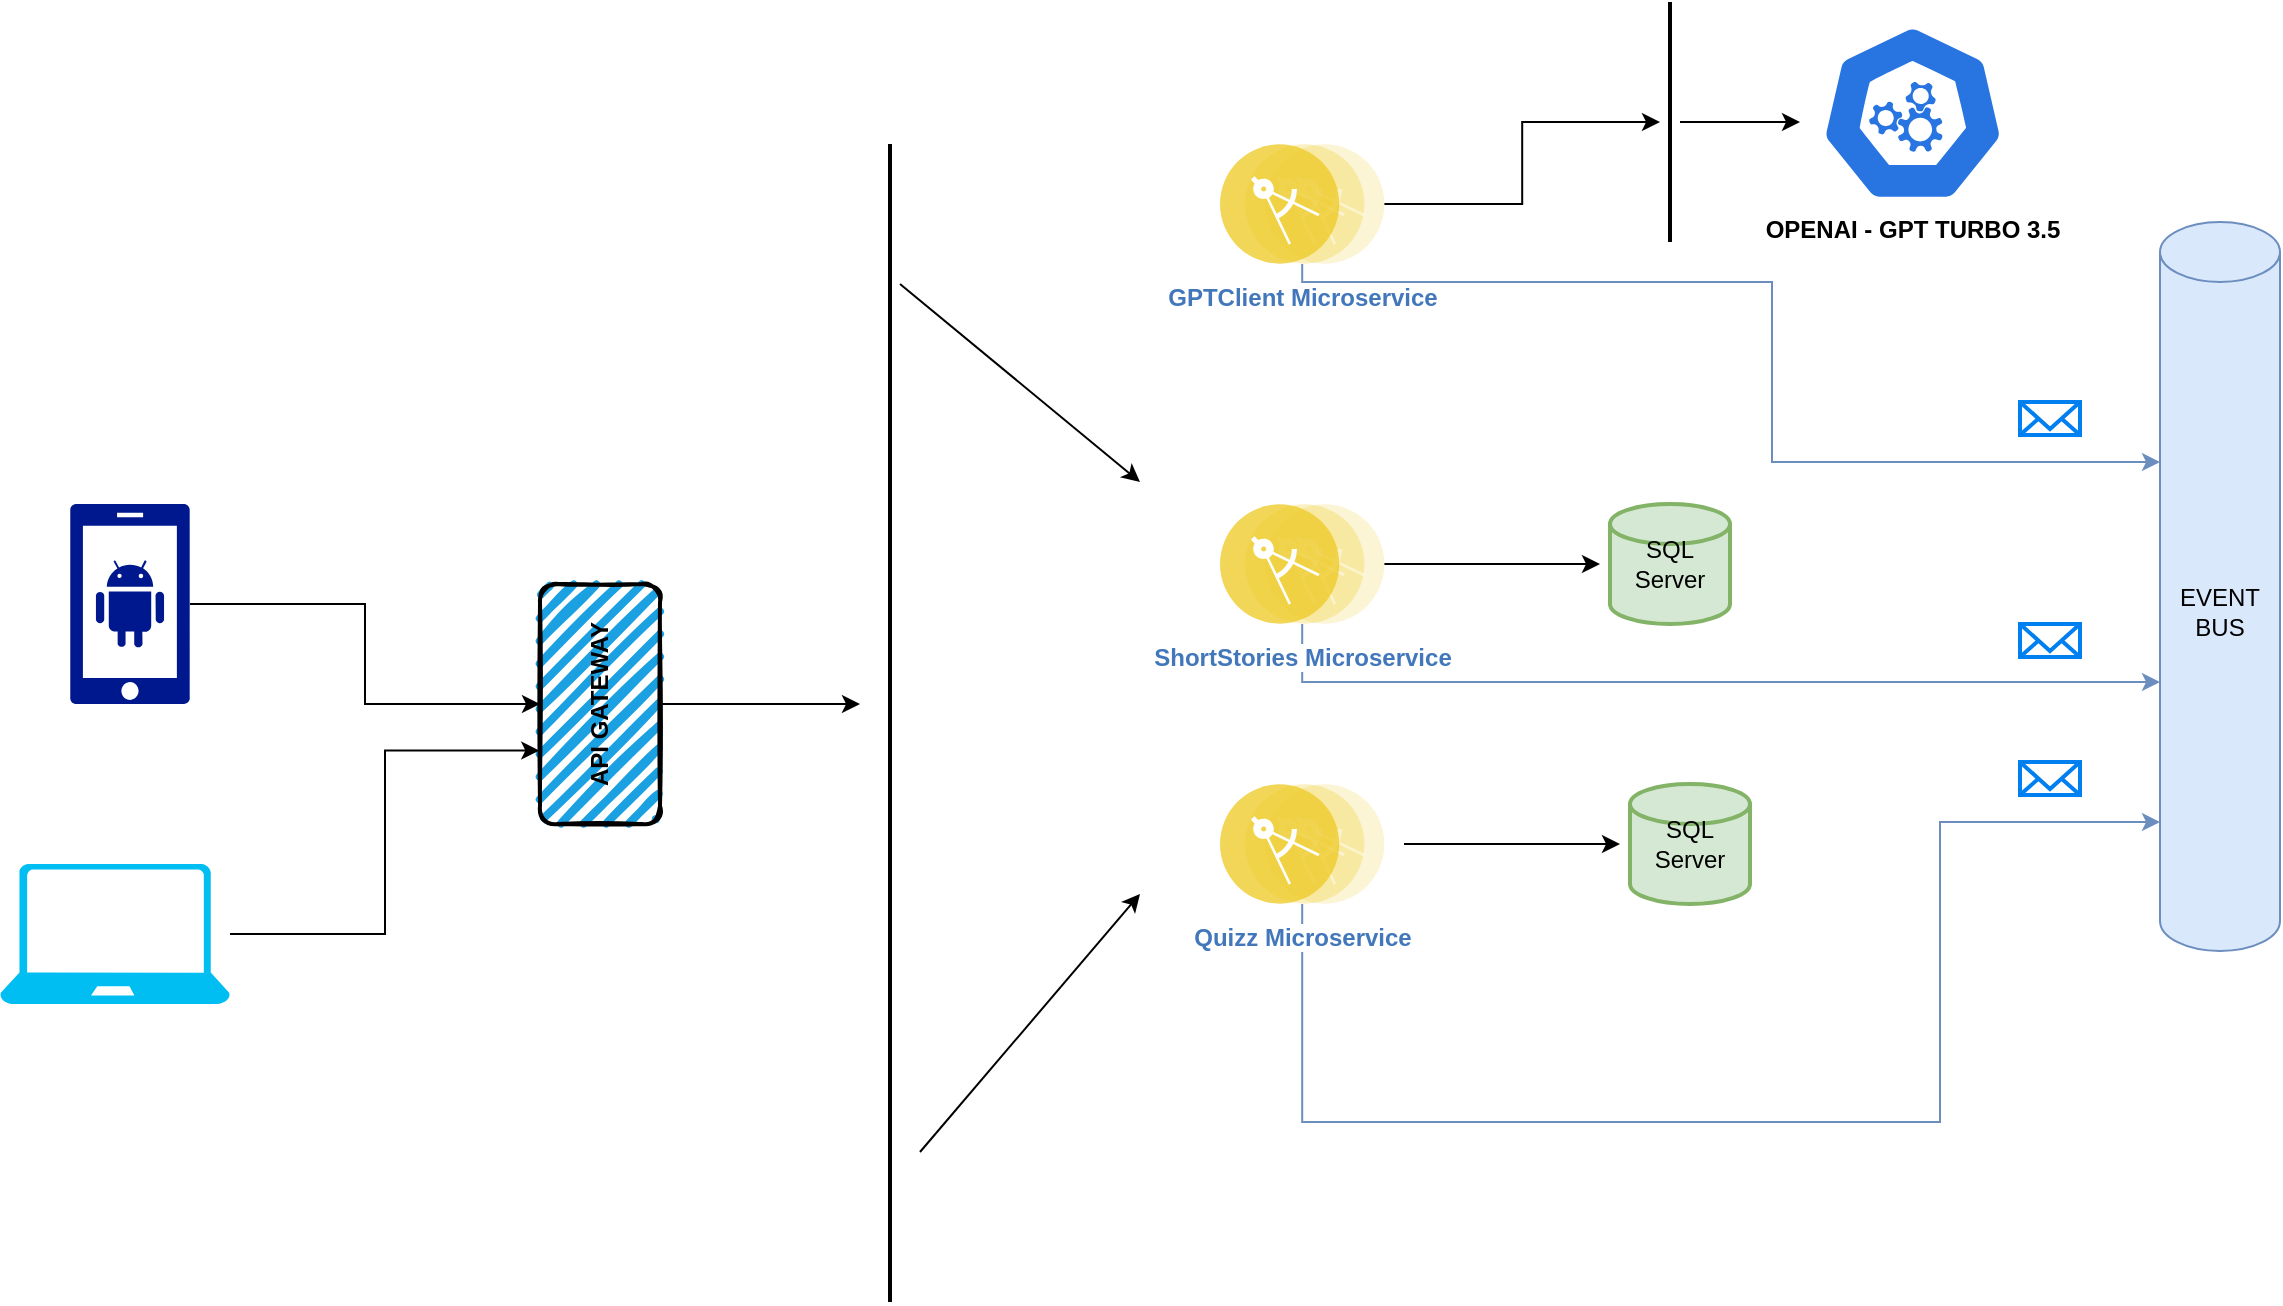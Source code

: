 <mxfile version="24.7.7">
  <diagram name="Page-1" id="1e_sIHDldgGrLZsa9ddf">
    <mxGraphModel dx="2901" dy="1132" grid="1" gridSize="10" guides="1" tooltips="1" connect="1" arrows="1" fold="1" page="1" pageScale="1" pageWidth="827" pageHeight="1169" math="0" shadow="0">
      <root>
        <mxCell id="0" />
        <mxCell id="1" parent="0" />
        <mxCell id="thsxG96nCmR16j5LAebl-1" style="edgeStyle=orthogonalEdgeStyle;rounded=0;orthogonalLoop=1;jettySize=auto;html=1;" edge="1" parent="1" source="2zjAChWFWSjOV7laMsus-3">
          <mxGeometry relative="1" as="geometry">
            <mxPoint x="60" y="361" as="targetPoint" />
          </mxGeometry>
        </mxCell>
        <mxCell id="2zjAChWFWSjOV7laMsus-3" value="&lt;b&gt;API GATEWAY&lt;/b&gt;" style="rounded=1;whiteSpace=wrap;html=1;strokeWidth=2;fillWeight=4;hachureGap=8;hachureAngle=45;fillColor=#1ba1e2;sketch=1;rotation=-90;" parent="1" vertex="1">
          <mxGeometry x="-130" y="331" width="120" height="60" as="geometry" />
        </mxCell>
        <mxCell id="2zjAChWFWSjOV7laMsus-23" style="edgeStyle=orthogonalEdgeStyle;rounded=0;orthogonalLoop=1;jettySize=auto;html=1;" parent="1" source="2zjAChWFWSjOV7laMsus-4" target="2zjAChWFWSjOV7laMsus-21" edge="1">
          <mxGeometry relative="1" as="geometry">
            <mxPoint x="450" y="111" as="targetPoint" />
          </mxGeometry>
        </mxCell>
        <mxCell id="2zjAChWFWSjOV7laMsus-41" style="edgeStyle=orthogonalEdgeStyle;rounded=0;orthogonalLoop=1;jettySize=auto;html=1;fillColor=#dae8fc;strokeColor=#6c8ebf;" parent="1" source="2zjAChWFWSjOV7laMsus-4" target="2zjAChWFWSjOV7laMsus-35" edge="1">
          <mxGeometry relative="1" as="geometry">
            <Array as="points">
              <mxPoint x="281" y="150" />
              <mxPoint x="516" y="150" />
              <mxPoint x="516" y="240" />
            </Array>
          </mxGeometry>
        </mxCell>
        <mxCell id="2zjAChWFWSjOV7laMsus-4" value="&lt;b&gt;GPTClient Microservice&lt;/b&gt;" style="image;aspect=fixed;perimeter=ellipsePerimeter;html=1;align=center;shadow=0;dashed=0;fontColor=#4277BB;labelBackgroundColor=default;fontSize=12;spacingTop=3;image=img/lib/ibm/applications/microservice.svg;" parent="1" vertex="1">
          <mxGeometry x="240" y="81" width="82.2" height="60" as="geometry" />
        </mxCell>
        <mxCell id="2zjAChWFWSjOV7laMsus-29" style="edgeStyle=orthogonalEdgeStyle;rounded=0;orthogonalLoop=1;jettySize=auto;html=1;" parent="1" source="2zjAChWFWSjOV7laMsus-8" edge="1">
          <mxGeometry relative="1" as="geometry">
            <mxPoint x="430" y="291" as="targetPoint" />
          </mxGeometry>
        </mxCell>
        <mxCell id="2zjAChWFWSjOV7laMsus-42" style="edgeStyle=orthogonalEdgeStyle;rounded=0;orthogonalLoop=1;jettySize=auto;html=1;fillColor=#dae8fc;strokeColor=#6c8ebf;" parent="1" source="2zjAChWFWSjOV7laMsus-8" target="2zjAChWFWSjOV7laMsus-35" edge="1">
          <mxGeometry relative="1" as="geometry">
            <Array as="points">
              <mxPoint x="281" y="350" />
            </Array>
          </mxGeometry>
        </mxCell>
        <mxCell id="2zjAChWFWSjOV7laMsus-8" value="&lt;b&gt;ShortStories Microservice&lt;/b&gt;" style="image;aspect=fixed;perimeter=ellipsePerimeter;html=1;align=center;shadow=0;dashed=0;fontColor=#4277BB;labelBackgroundColor=default;fontSize=12;spacingTop=3;image=img/lib/ibm/applications/microservice.svg;" parent="1" vertex="1">
          <mxGeometry x="240" y="261" width="82.2" height="60" as="geometry" />
        </mxCell>
        <mxCell id="2zjAChWFWSjOV7laMsus-43" style="edgeStyle=orthogonalEdgeStyle;rounded=0;orthogonalLoop=1;jettySize=auto;html=1;fillColor=#dae8fc;strokeColor=#6c8ebf;" parent="1" source="2zjAChWFWSjOV7laMsus-10" target="2zjAChWFWSjOV7laMsus-35" edge="1">
          <mxGeometry relative="1" as="geometry">
            <Array as="points">
              <mxPoint x="281" y="570" />
              <mxPoint x="600" y="570" />
              <mxPoint x="600" y="420" />
            </Array>
          </mxGeometry>
        </mxCell>
        <mxCell id="2zjAChWFWSjOV7laMsus-10" value="&lt;b&gt;Quizz Microservice&lt;/b&gt;" style="image;aspect=fixed;perimeter=ellipsePerimeter;html=1;align=center;shadow=0;dashed=0;fontColor=#4277BB;labelBackgroundColor=default;fontSize=12;spacingTop=3;image=img/lib/ibm/applications/microservice.svg;" parent="1" vertex="1">
          <mxGeometry x="240" y="401" width="82.2" height="60" as="geometry" />
        </mxCell>
        <mxCell id="2zjAChWFWSjOV7laMsus-15" style="edgeStyle=orthogonalEdgeStyle;rounded=0;orthogonalLoop=1;jettySize=auto;html=1;entryX=0.5;entryY=0;entryDx=0;entryDy=0;" parent="1" source="2zjAChWFWSjOV7laMsus-11" target="2zjAChWFWSjOV7laMsus-3" edge="1">
          <mxGeometry relative="1" as="geometry" />
        </mxCell>
        <mxCell id="2zjAChWFWSjOV7laMsus-11" value="" style="sketch=0;aspect=fixed;pointerEvents=1;shadow=0;dashed=0;html=1;strokeColor=none;labelPosition=center;verticalLabelPosition=bottom;verticalAlign=top;align=center;fillColor=#00188D;shape=mxgraph.mscae.enterprise.android_phone" parent="1" vertex="1">
          <mxGeometry x="-335" y="261" width="60" height="100" as="geometry" />
        </mxCell>
        <mxCell id="2zjAChWFWSjOV7laMsus-12" value="" style="verticalLabelPosition=bottom;html=1;verticalAlign=top;align=center;strokeColor=none;fillColor=#00BEF2;shape=mxgraph.azure.laptop;pointerEvents=1;" parent="1" vertex="1">
          <mxGeometry x="-370" y="441" width="115" height="70" as="geometry" />
        </mxCell>
        <mxCell id="2zjAChWFWSjOV7laMsus-14" value="" style="line;strokeWidth=2;direction=south;html=1;" parent="1" vertex="1">
          <mxGeometry x="70" y="81" width="10" height="579" as="geometry" />
        </mxCell>
        <mxCell id="2zjAChWFWSjOV7laMsus-17" style="edgeStyle=orthogonalEdgeStyle;rounded=0;orthogonalLoop=1;jettySize=auto;html=1;entryX=0.306;entryY=-0.006;entryDx=0;entryDy=0;entryPerimeter=0;" parent="1" source="2zjAChWFWSjOV7laMsus-12" target="2zjAChWFWSjOV7laMsus-3" edge="1">
          <mxGeometry relative="1" as="geometry" />
        </mxCell>
        <mxCell id="2zjAChWFWSjOV7laMsus-19" value="&lt;b&gt;OPENAI - GPT TURBO 3.5&lt;/b&gt;" style="aspect=fixed;sketch=0;html=1;dashed=0;whitespace=wrap;verticalLabelPosition=bottom;verticalAlign=top;fillColor=#2875E2;strokeColor=#ffffff;points=[[0.005,0.63,0],[0.1,0.2,0],[0.9,0.2,0],[0.5,0,0],[0.995,0.63,0],[0.72,0.99,0],[0.5,1,0],[0.28,0.99,0]];shape=mxgraph.kubernetes.icon2;prIcon=api" parent="1" vertex="1">
          <mxGeometry x="540" y="21" width="92.71" height="89" as="geometry" />
        </mxCell>
        <mxCell id="2zjAChWFWSjOV7laMsus-26" style="edgeStyle=orthogonalEdgeStyle;rounded=0;orthogonalLoop=1;jettySize=auto;html=1;" parent="1" source="2zjAChWFWSjOV7laMsus-21" edge="1">
          <mxGeometry relative="1" as="geometry">
            <mxPoint x="530" y="70" as="targetPoint" />
          </mxGeometry>
        </mxCell>
        <mxCell id="2zjAChWFWSjOV7laMsus-21" value="" style="line;strokeWidth=2;direction=south;html=1;" parent="1" vertex="1">
          <mxGeometry x="460" y="10" width="10" height="120" as="geometry" />
        </mxCell>
        <mxCell id="2zjAChWFWSjOV7laMsus-28" value="SQL Server" style="strokeWidth=2;html=1;shape=mxgraph.flowchart.database;whiteSpace=wrap;fillColor=#d5e8d4;strokeColor=#82b366;" parent="1" vertex="1">
          <mxGeometry x="435" y="261" width="60" height="60" as="geometry" />
        </mxCell>
        <mxCell id="2zjAChWFWSjOV7laMsus-30" style="edgeStyle=orthogonalEdgeStyle;rounded=0;orthogonalLoop=1;jettySize=auto;html=1;" parent="1" edge="1">
          <mxGeometry relative="1" as="geometry">
            <mxPoint x="440" y="431" as="targetPoint" />
            <mxPoint x="332" y="431" as="sourcePoint" />
          </mxGeometry>
        </mxCell>
        <mxCell id="2zjAChWFWSjOV7laMsus-31" value="SQL Server" style="strokeWidth=2;html=1;shape=mxgraph.flowchart.database;whiteSpace=wrap;fillColor=#d5e8d4;strokeColor=#82b366;" parent="1" vertex="1">
          <mxGeometry x="445" y="401" width="60" height="60" as="geometry" />
        </mxCell>
        <mxCell id="2zjAChWFWSjOV7laMsus-33" value="" style="endArrow=classic;html=1;rounded=0;exitX=0.162;exitY=0;exitDx=0;exitDy=0;exitPerimeter=0;" parent="1" edge="1">
          <mxGeometry width="50" height="50" relative="1" as="geometry">
            <mxPoint x="80" y="151" as="sourcePoint" />
            <mxPoint x="200" y="250" as="targetPoint" />
          </mxGeometry>
        </mxCell>
        <mxCell id="2zjAChWFWSjOV7laMsus-34" value="" style="endArrow=classic;html=1;rounded=0;" parent="1" edge="1">
          <mxGeometry width="50" height="50" relative="1" as="geometry">
            <mxPoint x="90" y="585" as="sourcePoint" />
            <mxPoint x="200" y="456" as="targetPoint" />
          </mxGeometry>
        </mxCell>
        <mxCell id="2zjAChWFWSjOV7laMsus-35" value="EVENT BUS" style="shape=cylinder3;whiteSpace=wrap;html=1;boundedLbl=1;backgroundOutline=1;size=15;fillColor=#dae8fc;strokeColor=#6c8ebf;" parent="1" vertex="1">
          <mxGeometry x="710" y="120" width="60" height="364.5" as="geometry" />
        </mxCell>
        <mxCell id="2zjAChWFWSjOV7laMsus-44" value="" style="html=1;verticalLabelPosition=bottom;align=center;labelBackgroundColor=#ffffff;verticalAlign=top;strokeWidth=2;strokeColor=#0080F0;shadow=0;dashed=0;shape=mxgraph.ios7.icons.mail;" parent="1" vertex="1">
          <mxGeometry x="640" y="210" width="30" height="16.5" as="geometry" />
        </mxCell>
        <mxCell id="2zjAChWFWSjOV7laMsus-45" value="" style="html=1;verticalLabelPosition=bottom;align=center;labelBackgroundColor=#ffffff;verticalAlign=top;strokeWidth=2;strokeColor=#0080F0;shadow=0;dashed=0;shape=mxgraph.ios7.icons.mail;" parent="1" vertex="1">
          <mxGeometry x="640" y="321" width="30" height="16.5" as="geometry" />
        </mxCell>
        <mxCell id="2zjAChWFWSjOV7laMsus-46" value="" style="html=1;verticalLabelPosition=bottom;align=center;labelBackgroundColor=#ffffff;verticalAlign=top;strokeWidth=2;strokeColor=#0080F0;shadow=0;dashed=0;shape=mxgraph.ios7.icons.mail;" parent="1" vertex="1">
          <mxGeometry x="640" y="390" width="30" height="16.5" as="geometry" />
        </mxCell>
      </root>
    </mxGraphModel>
  </diagram>
</mxfile>
